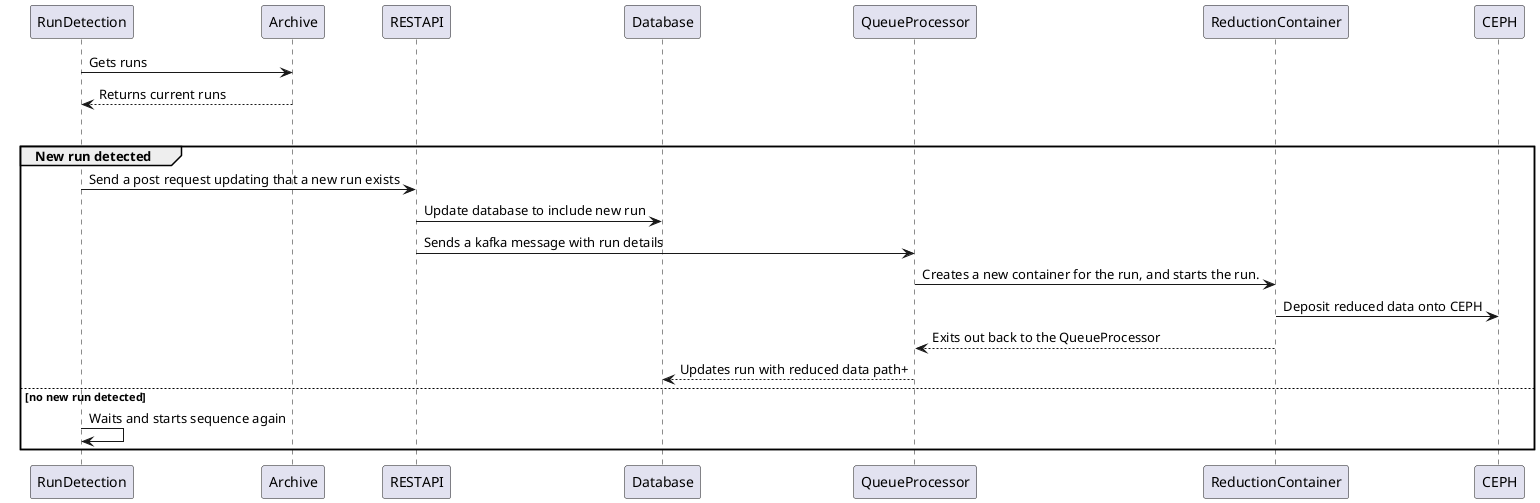 @startuml Run Detection
RunDetection -> Archive: Gets runs
Archive --> RunDetection: Returns current runs
alt
group New run detected
    RunDetection -> RESTAPI: Send a post request updating that a new run exists
    RESTAPI -> Database: Update database to include new run
    RESTAPI -> QueueProcessor: Sends a kafka message with run details
    QueueProcessor -> ReductionContainer: Creates a new container for the run, and starts the run.
    ReductionContainer -> CEPH: Deposit reduced data onto CEPH
    ReductionContainer --> QueueProcessor: Exits out back to the QueueProcessor
    QueueProcessor --> Database: Updates run with reduced data path+ 
else no new run detected
    RunDetection -> RunDetection: Waits and starts sequence again
end
@enduml